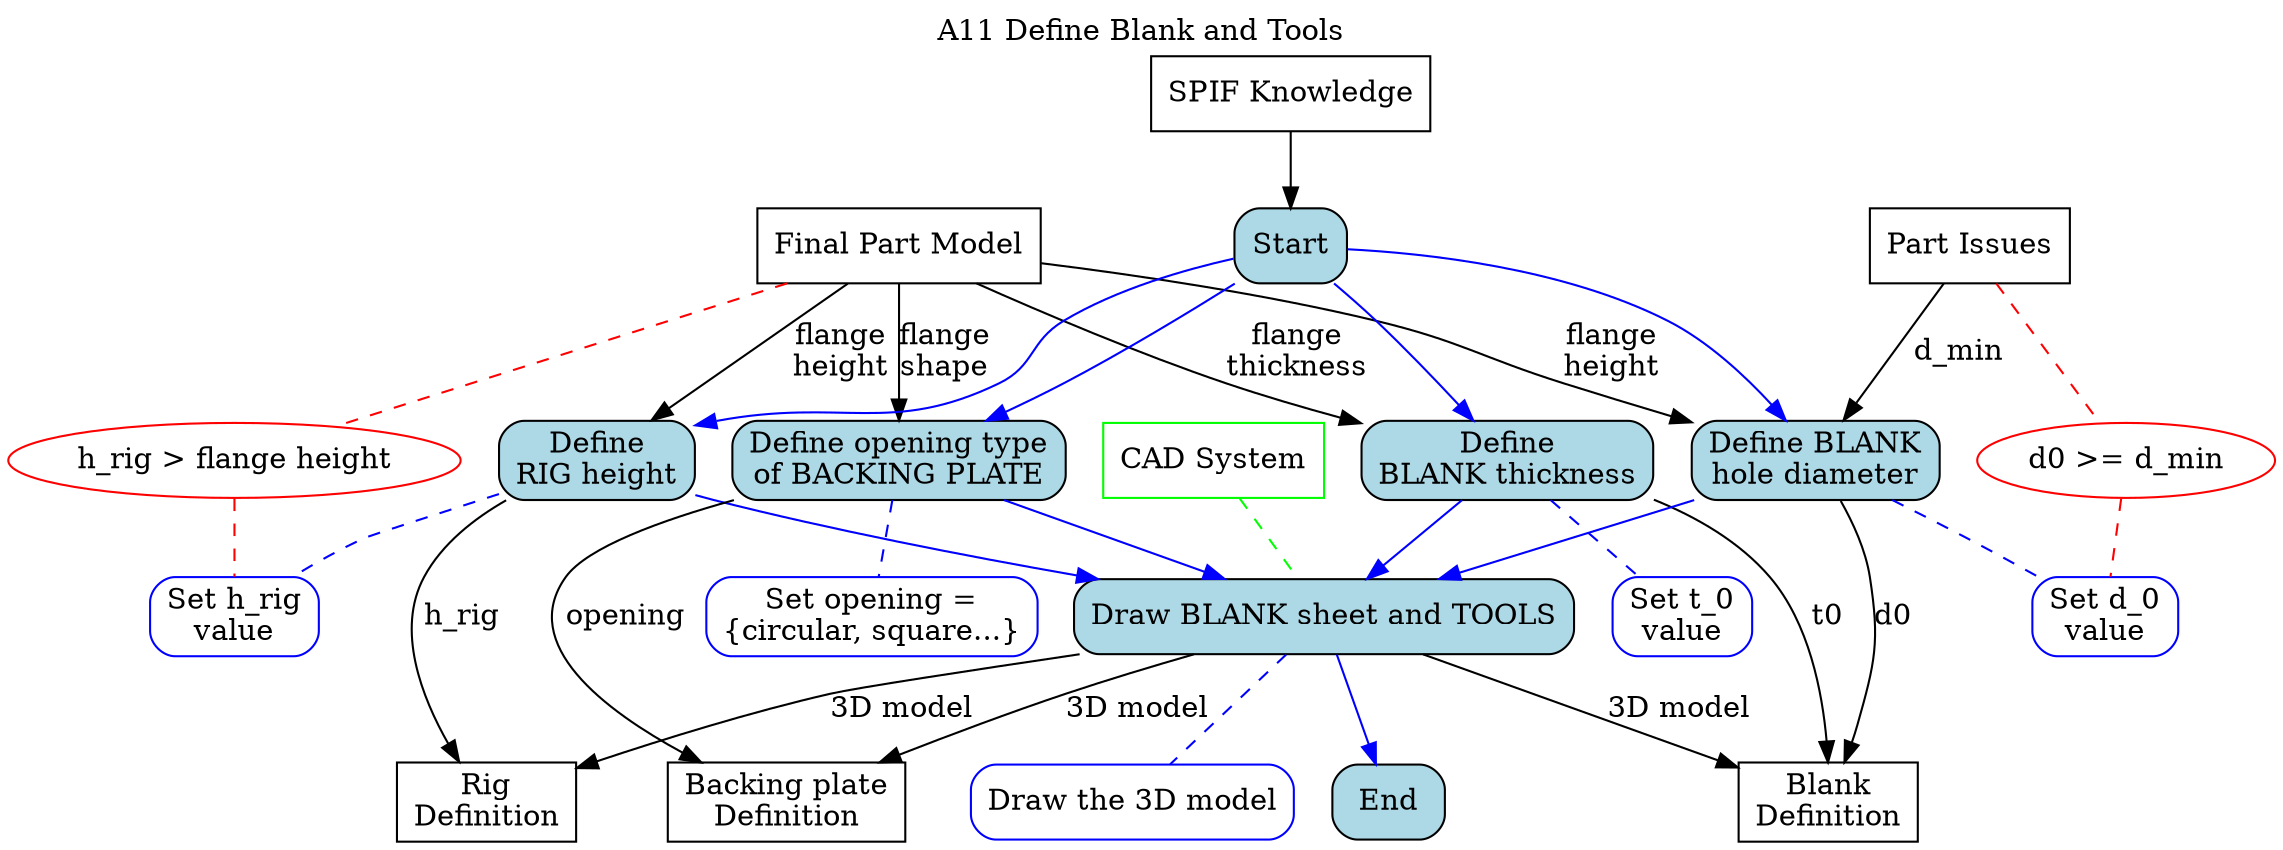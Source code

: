 digraph behaviourmodel {


# activity title
labelloc="t"
label="A11 Define Blank and Tools"

# inputs and outputs
node [shape=box, style=filled, fillcolor=white, color=black]
part [label="Final Part Model"]
knowledge [label="SPIF Knowledge"]
issues [label="Part Issues"]
blank [label="Blank\nDefinition"]
rig [label="Rig\nDefinition"]
plate [label="Backing plate\nDefinition"]

# mechanisms
node [shape=box, style=filled, fillcolor=white, color=green]
cad [label="CAD System"]

# tasks definition
node [shape=box, style="filled, rounded", fillcolor=lightblue, color=black]
Start
t1 [label="Define\nBLANK thickness"]
t2 [label="Define BLANK\nhole diameter"]
t3 [label="Define\nRIG height"]
t4 [label="Define opening type\nof BACKING PLATE"]
t5 [label="Draw BLANK sheet and TOOLS"]
End

# rules
node [shape=box, style="filled, rounded", fillcolor=white, color=blue]
r1 [label="Set t_0\nvalue"]
r2 [label="Set d_0\nvalue"]
r3 [label="Set h_rig\nvalue"]
r4 [label="Set opening =\n{circular, square...}"]
r5 [label="Draw the 3D model"]

# attaching rules
edge [dir=none, color=blue, style=dashed]
t1 -> r1
t2 -> r2
t3 -> r3
t4 -> r4
t5 -> r5

# task sequence
edge [dir=forward, color=blue, fontcolor=blue, style=solid]
Start -> {t1 t2 t3 t4} -> t5 -> End

# attaching mechanisms
edge [dir=none, color=green, style=dashed]
cad -> t5

# attaching inputs and outputs
edge [dir=forward, color=black, fontcolor=black, style=solid]
part -> t1 [label="flange\nthickness"]
part -> t2 [label="flange\nheight"]
part -> t3 [label="flange\nheight"]
part -> t4 [label="flange\nshape"]
knowledge -> Start
issues -> t2 [label="d_min"]
t1 -> blank [label="t0"]
t2 -> blank [label="d0"]
t3 -> rig [label="h_rig"]
t4 -> plate [label="opening"]
#{blank rig plate} -> t5
t5 -> {blank rig plate} [label="3D model"]

# constraints
node [shape=ellipse, style=filled, fillcolor=white, color=red]
hole [label="d0 >= d_min"]
height [label="h_rig > flange height"]

# attaching constraints
edge [dir=none, color=red, style=dashed]
issues -> hole -> r2
part -> height -> r3

}

